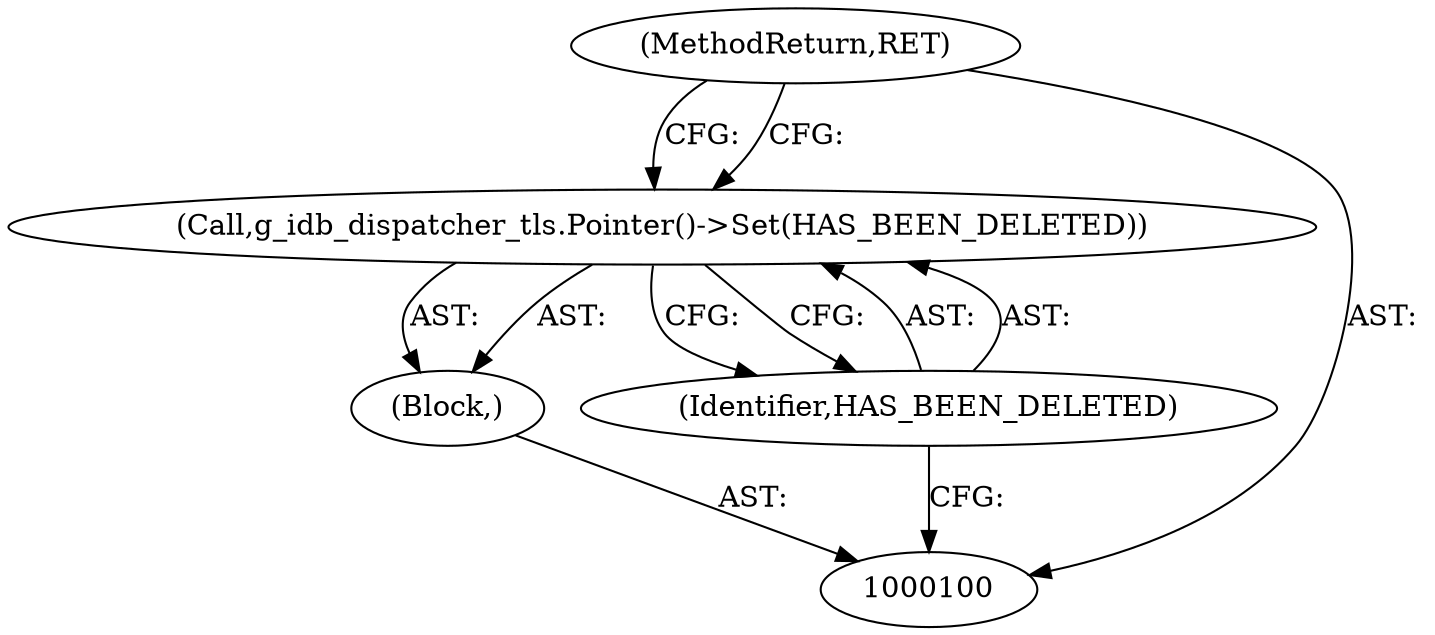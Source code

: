 digraph "0_Chrome_cc7cde43832b547cdab856fe1bedc9514ca38e13_0" {
"1000104" [label="(MethodReturn,RET)"];
"1000101" [label="(Block,)"];
"1000102" [label="(Call,g_idb_dispatcher_tls.Pointer()->Set(HAS_BEEN_DELETED))"];
"1000103" [label="(Identifier,HAS_BEEN_DELETED)"];
"1000104" -> "1000100"  [label="AST: "];
"1000104" -> "1000102"  [label="CFG: "];
"1000101" -> "1000100"  [label="AST: "];
"1000102" -> "1000101"  [label="AST: "];
"1000102" -> "1000101"  [label="AST: "];
"1000102" -> "1000103"  [label="CFG: "];
"1000103" -> "1000102"  [label="AST: "];
"1000104" -> "1000102"  [label="CFG: "];
"1000103" -> "1000102"  [label="AST: "];
"1000103" -> "1000100"  [label="CFG: "];
"1000102" -> "1000103"  [label="CFG: "];
}
